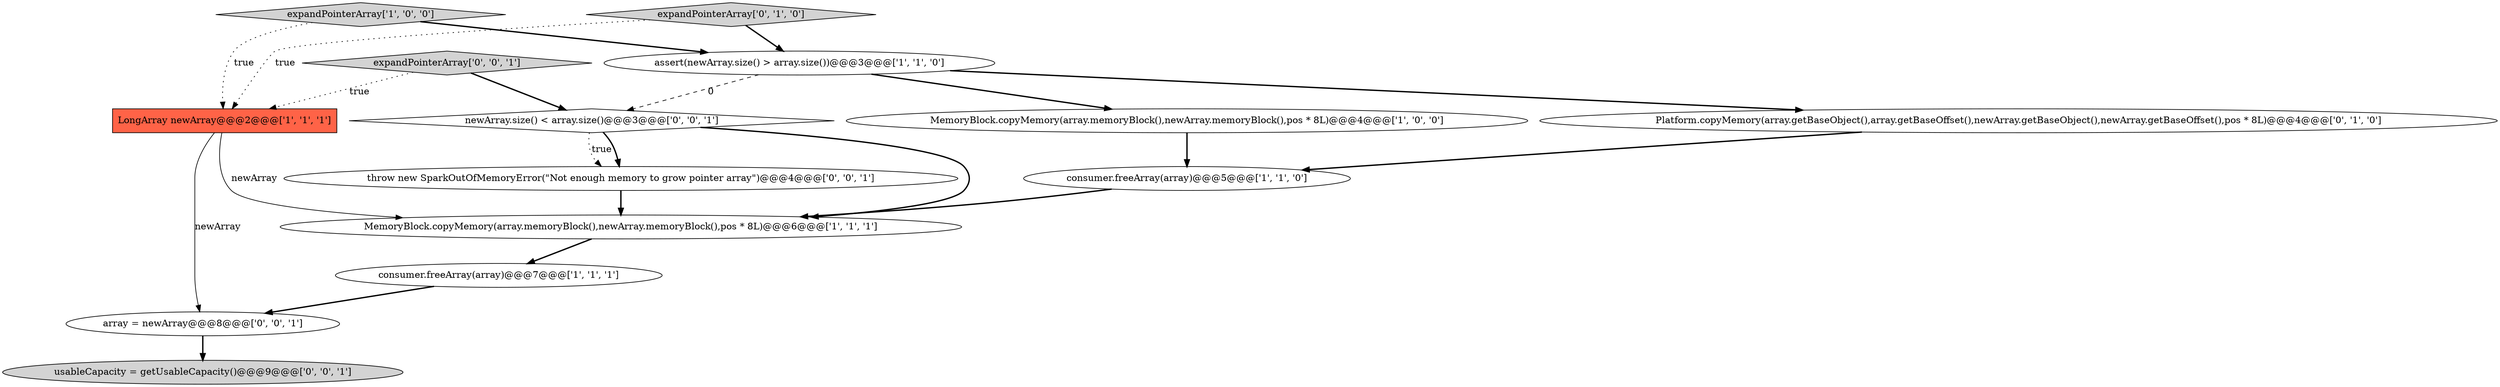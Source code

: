 digraph {
3 [style = filled, label = "assert(newArray.size() > array.size())@@@3@@@['1', '1', '0']", fillcolor = white, shape = ellipse image = "AAA0AAABBB1BBB"];
10 [style = filled, label = "newArray.size() < array.size()@@@3@@@['0', '0', '1']", fillcolor = white, shape = diamond image = "AAA0AAABBB3BBB"];
6 [style = filled, label = "expandPointerArray['1', '0', '0']", fillcolor = lightgray, shape = diamond image = "AAA0AAABBB1BBB"];
1 [style = filled, label = "consumer.freeArray(array)@@@7@@@['1', '1', '1']", fillcolor = white, shape = ellipse image = "AAA0AAABBB1BBB"];
2 [style = filled, label = "LongArray newArray@@@2@@@['1', '1', '1']", fillcolor = tomato, shape = box image = "AAA0AAABBB1BBB"];
0 [style = filled, label = "MemoryBlock.copyMemory(array.memoryBlock(),newArray.memoryBlock(),pos * 8L)@@@6@@@['1', '1', '1']", fillcolor = white, shape = ellipse image = "AAA0AAABBB1BBB"];
9 [style = filled, label = "usableCapacity = getUsableCapacity()@@@9@@@['0', '0', '1']", fillcolor = lightgray, shape = ellipse image = "AAA0AAABBB3BBB"];
13 [style = filled, label = "expandPointerArray['0', '0', '1']", fillcolor = lightgray, shape = diamond image = "AAA0AAABBB3BBB"];
8 [style = filled, label = "Platform.copyMemory(array.getBaseObject(),array.getBaseOffset(),newArray.getBaseObject(),newArray.getBaseOffset(),pos * 8L)@@@4@@@['0', '1', '0']", fillcolor = white, shape = ellipse image = "AAA0AAABBB2BBB"];
11 [style = filled, label = "array = newArray@@@8@@@['0', '0', '1']", fillcolor = white, shape = ellipse image = "AAA0AAABBB3BBB"];
4 [style = filled, label = "consumer.freeArray(array)@@@5@@@['1', '1', '0']", fillcolor = white, shape = ellipse image = "AAA0AAABBB1BBB"];
7 [style = filled, label = "expandPointerArray['0', '1', '0']", fillcolor = lightgray, shape = diamond image = "AAA0AAABBB2BBB"];
5 [style = filled, label = "MemoryBlock.copyMemory(array.memoryBlock(),newArray.memoryBlock(),pos * 8L)@@@4@@@['1', '0', '0']", fillcolor = white, shape = ellipse image = "AAA0AAABBB1BBB"];
12 [style = filled, label = "throw new SparkOutOfMemoryError(\"Not enough memory to grow pointer array\")@@@4@@@['0', '0', '1']", fillcolor = white, shape = ellipse image = "AAA0AAABBB3BBB"];
13->10 [style = bold, label=""];
6->3 [style = bold, label=""];
7->2 [style = dotted, label="true"];
10->12 [style = dotted, label="true"];
2->0 [style = solid, label="newArray"];
2->11 [style = solid, label="newArray"];
11->9 [style = bold, label=""];
12->0 [style = bold, label=""];
7->3 [style = bold, label=""];
1->11 [style = bold, label=""];
4->0 [style = bold, label=""];
13->2 [style = dotted, label="true"];
3->5 [style = bold, label=""];
6->2 [style = dotted, label="true"];
10->12 [style = bold, label=""];
0->1 [style = bold, label=""];
3->8 [style = bold, label=""];
10->0 [style = bold, label=""];
5->4 [style = bold, label=""];
3->10 [style = dashed, label="0"];
8->4 [style = bold, label=""];
}
